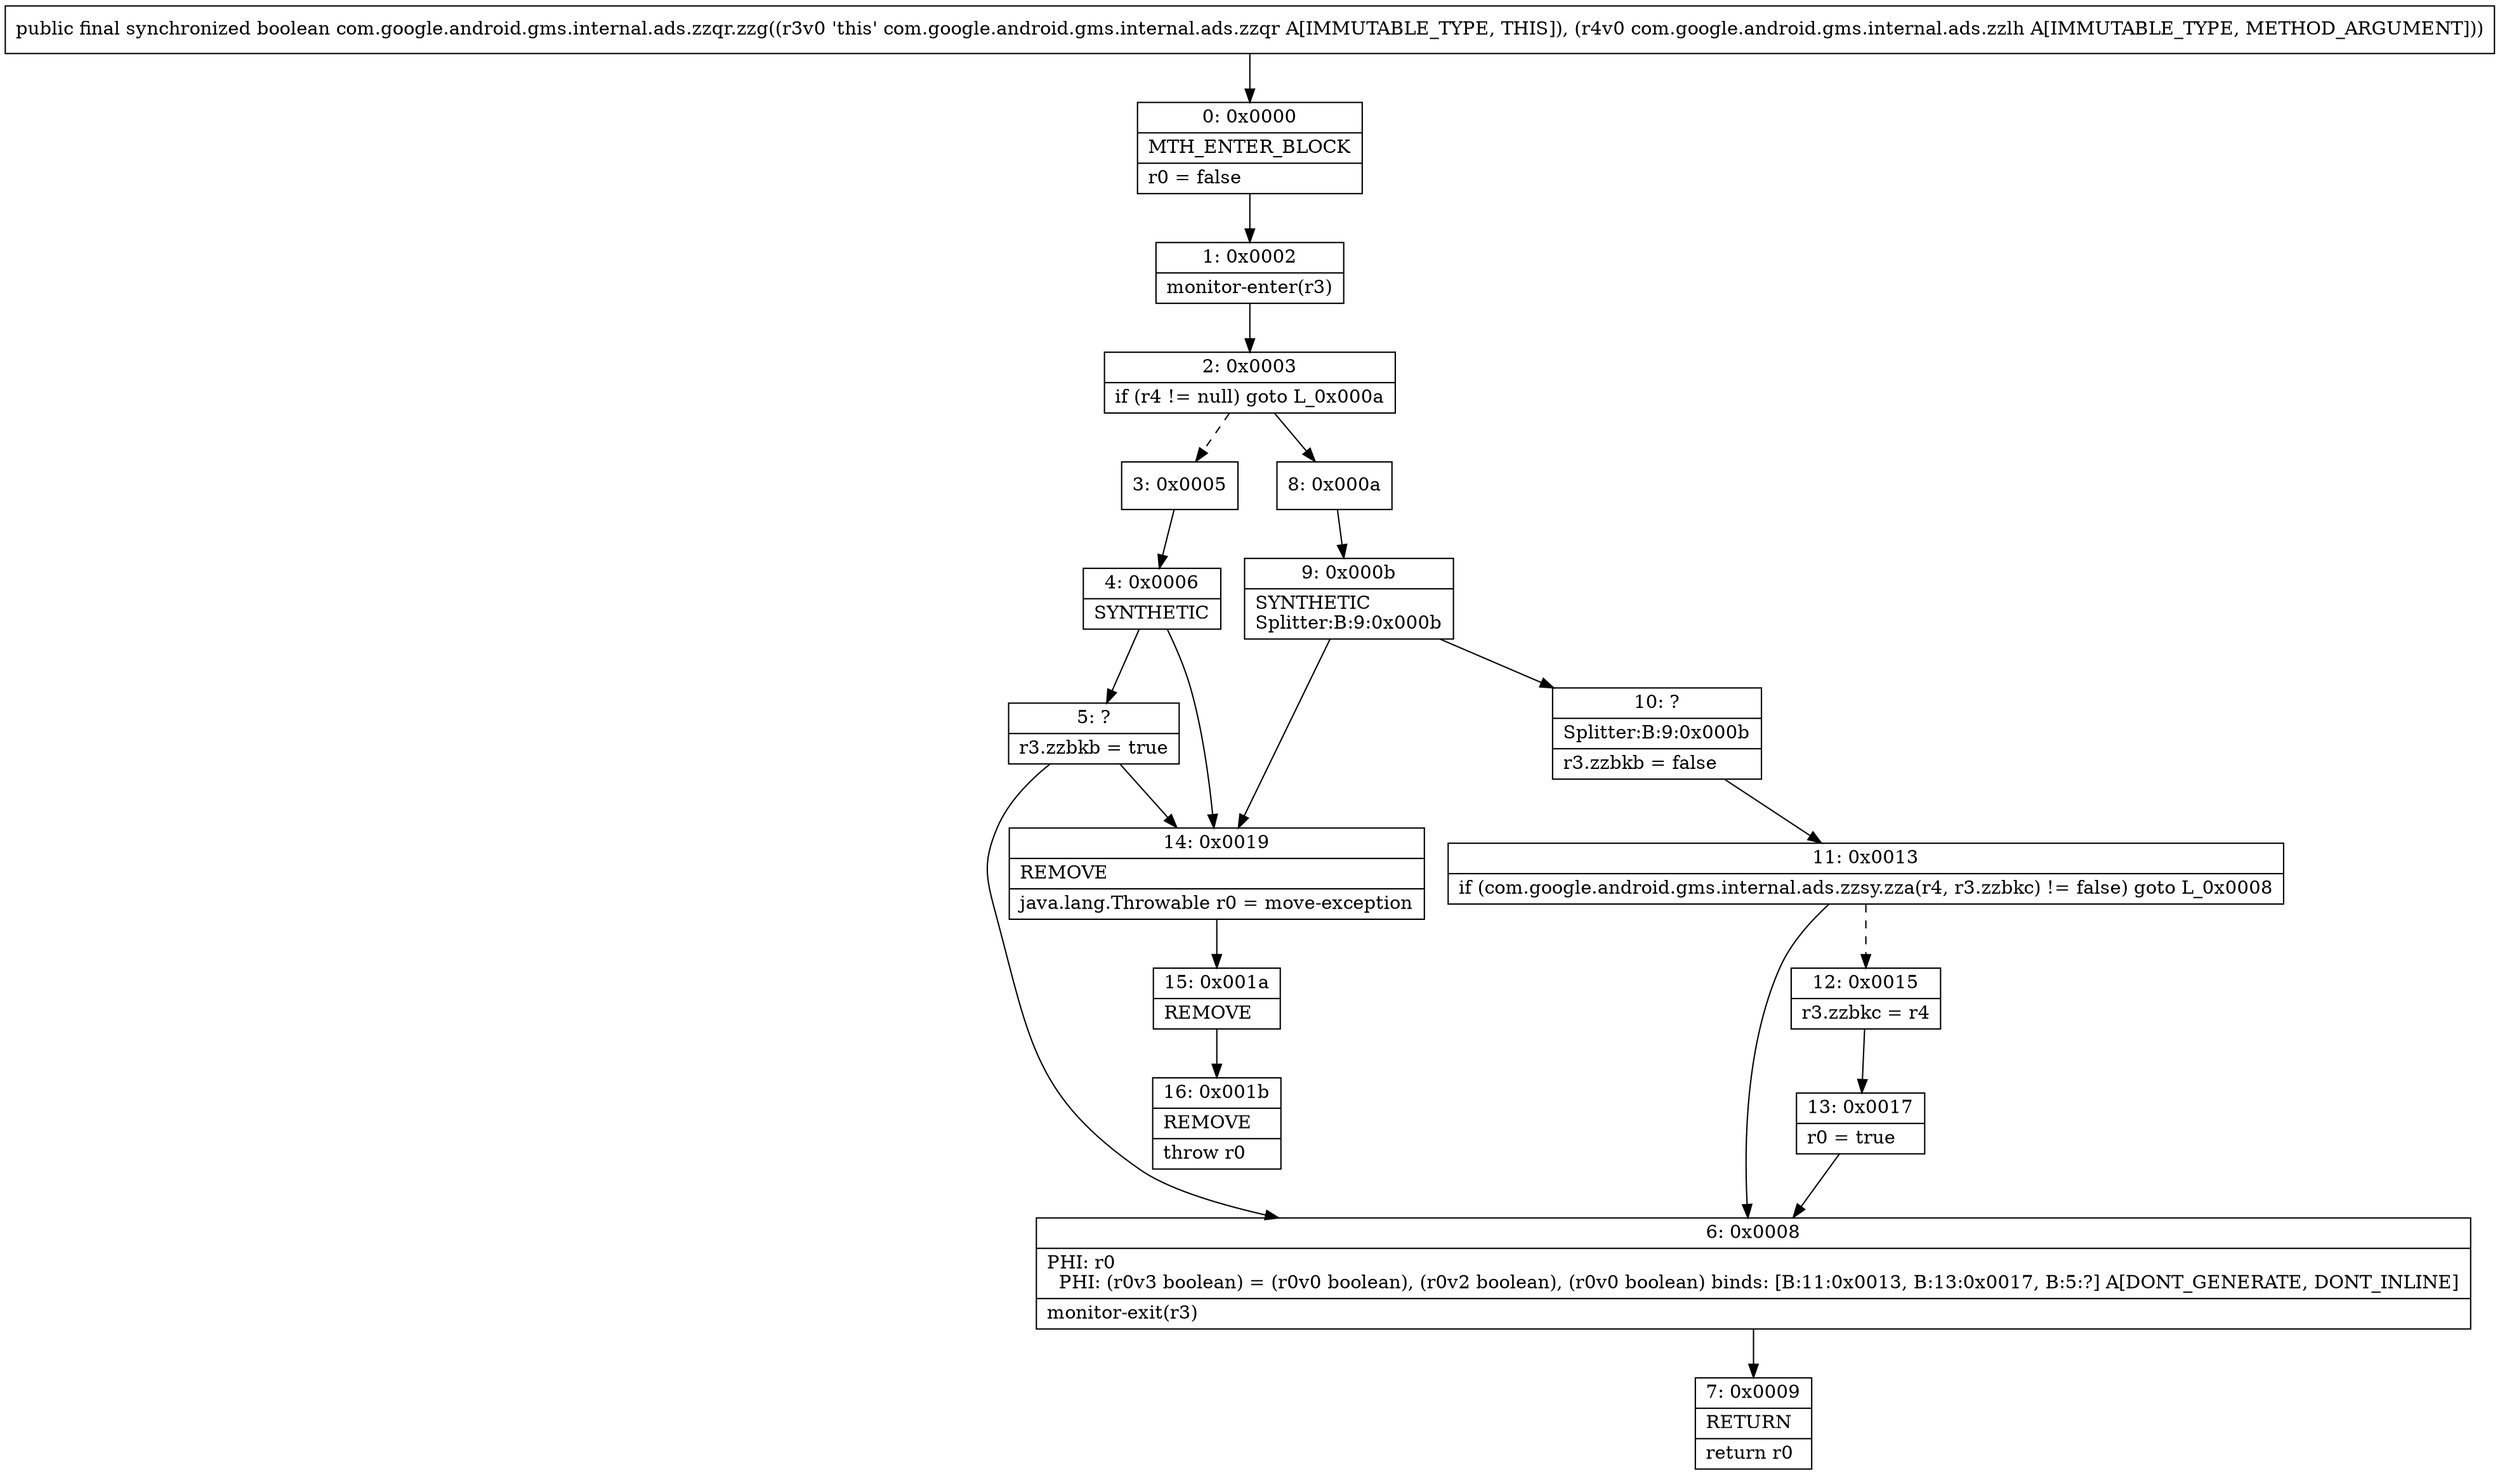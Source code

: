 digraph "CFG forcom.google.android.gms.internal.ads.zzqr.zzg(Lcom\/google\/android\/gms\/internal\/ads\/zzlh;)Z" {
Node_0 [shape=record,label="{0\:\ 0x0000|MTH_ENTER_BLOCK\l|r0 = false\l}"];
Node_1 [shape=record,label="{1\:\ 0x0002|monitor\-enter(r3)\l}"];
Node_2 [shape=record,label="{2\:\ 0x0003|if (r4 != null) goto L_0x000a\l}"];
Node_3 [shape=record,label="{3\:\ 0x0005}"];
Node_4 [shape=record,label="{4\:\ 0x0006|SYNTHETIC\l}"];
Node_5 [shape=record,label="{5\:\ ?|r3.zzbkb = true\l}"];
Node_6 [shape=record,label="{6\:\ 0x0008|PHI: r0 \l  PHI: (r0v3 boolean) = (r0v0 boolean), (r0v2 boolean), (r0v0 boolean) binds: [B:11:0x0013, B:13:0x0017, B:5:?] A[DONT_GENERATE, DONT_INLINE]\l|monitor\-exit(r3)\l}"];
Node_7 [shape=record,label="{7\:\ 0x0009|RETURN\l|return r0\l}"];
Node_8 [shape=record,label="{8\:\ 0x000a}"];
Node_9 [shape=record,label="{9\:\ 0x000b|SYNTHETIC\lSplitter:B:9:0x000b\l}"];
Node_10 [shape=record,label="{10\:\ ?|Splitter:B:9:0x000b\l|r3.zzbkb = false\l}"];
Node_11 [shape=record,label="{11\:\ 0x0013|if (com.google.android.gms.internal.ads.zzsy.zza(r4, r3.zzbkc) != false) goto L_0x0008\l}"];
Node_12 [shape=record,label="{12\:\ 0x0015|r3.zzbkc = r4\l}"];
Node_13 [shape=record,label="{13\:\ 0x0017|r0 = true\l}"];
Node_14 [shape=record,label="{14\:\ 0x0019|REMOVE\l|java.lang.Throwable r0 = move\-exception\l}"];
Node_15 [shape=record,label="{15\:\ 0x001a|REMOVE\l}"];
Node_16 [shape=record,label="{16\:\ 0x001b|REMOVE\l|throw r0\l}"];
MethodNode[shape=record,label="{public final synchronized boolean com.google.android.gms.internal.ads.zzqr.zzg((r3v0 'this' com.google.android.gms.internal.ads.zzqr A[IMMUTABLE_TYPE, THIS]), (r4v0 com.google.android.gms.internal.ads.zzlh A[IMMUTABLE_TYPE, METHOD_ARGUMENT])) }"];
MethodNode -> Node_0;
Node_0 -> Node_1;
Node_1 -> Node_2;
Node_2 -> Node_3[style=dashed];
Node_2 -> Node_8;
Node_3 -> Node_4;
Node_4 -> Node_5;
Node_4 -> Node_14;
Node_5 -> Node_6;
Node_5 -> Node_14;
Node_6 -> Node_7;
Node_8 -> Node_9;
Node_9 -> Node_10;
Node_9 -> Node_14;
Node_10 -> Node_11;
Node_11 -> Node_6;
Node_11 -> Node_12[style=dashed];
Node_12 -> Node_13;
Node_13 -> Node_6;
Node_14 -> Node_15;
Node_15 -> Node_16;
}

